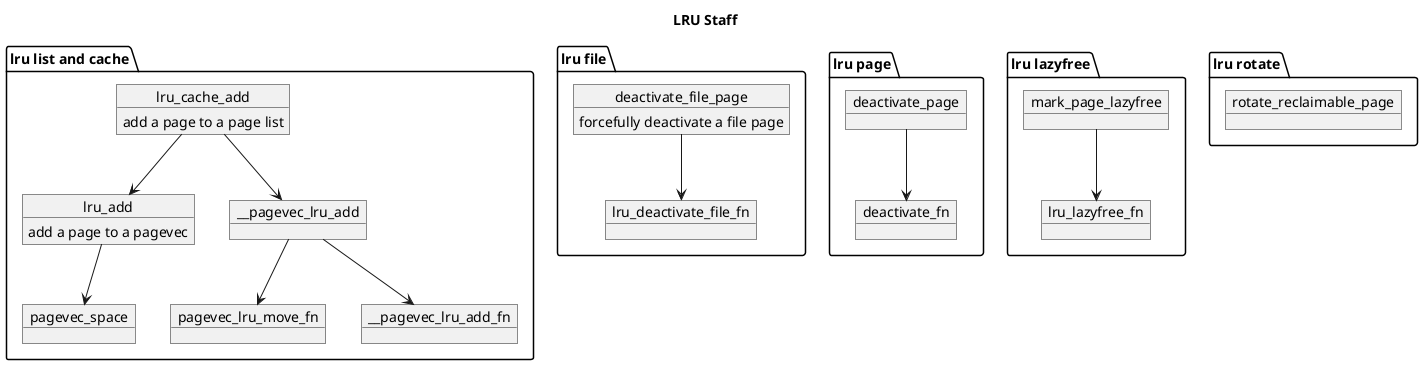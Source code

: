 @startuml
title LRU Staff

package "lru list and cache" {
    object lru_add {
        add a page to a pagevec
    }

    object pagevec_space {
    }

    object lru_cache_add {
        add a page to a page list
    }

    object __pagevec_lru_add {
    }

    object pagevec_lru_move_fn {
    }

    object __pagevec_lru_add_fn {
    }

    lru_add-->pagevec_space
    lru_cache_add-->lru_add

    lru_cache_add-->__pagevec_lru_add
    __pagevec_lru_add-->pagevec_lru_move_fn
    __pagevec_lru_add-->__pagevec_lru_add_fn

}

package "lru file" {
    object deactivate_file_page {
        forcefully deactivate a file page
    }

    object lru_deactivate_file_fn {
    }

    deactivate_file_page-->lru_deactivate_file_fn
}

package "lru page" {
    object deactivate_page {
    }

    object deactivate_fn {
    }

    deactivate_page-->deactivate_fn
}

package "lru lazyfree" {
    object mark_page_lazyfree {
    }

    object lru_lazyfree_fn {
    }

    mark_page_lazyfree-->lru_lazyfree_fn
}

package "lru rotate" {
    object rotate_reclaimable_page {
    }
}



@enduml